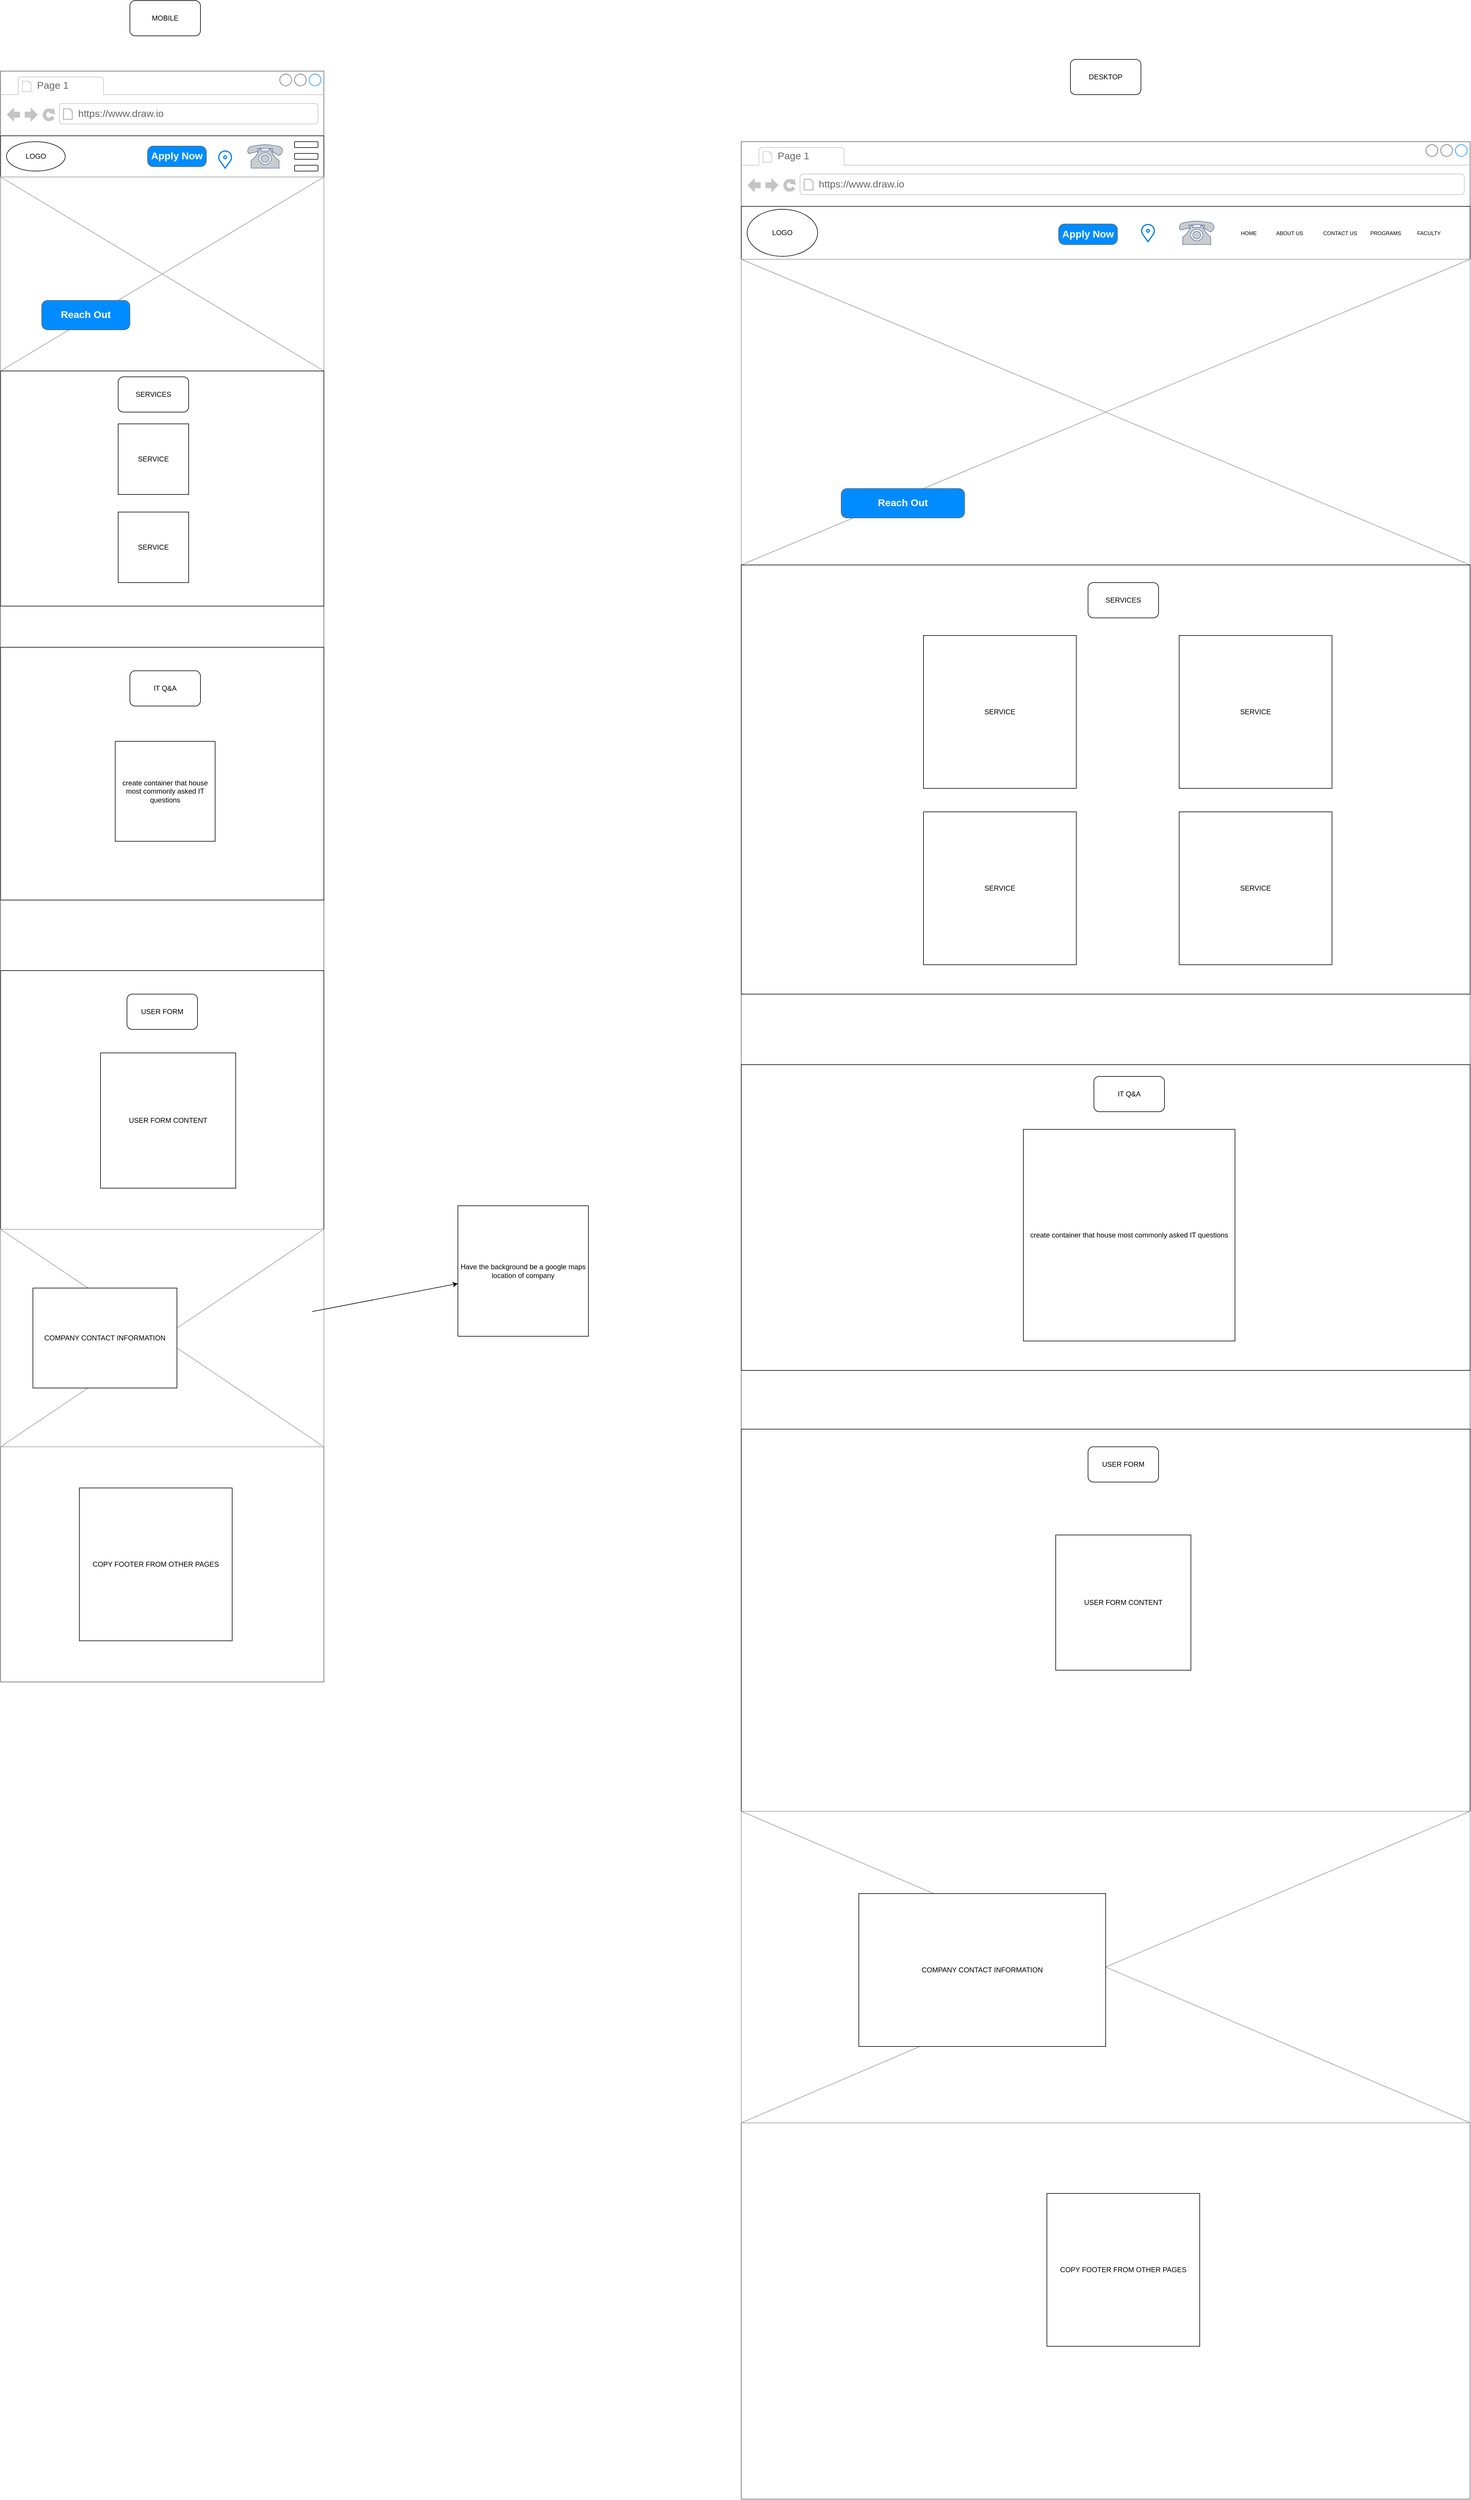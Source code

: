 <mxfile>
    <diagram id="OCOxIiG1aps9YisCH7-Z" name="Page-1">
        <mxGraphModel dx="1626" dy="779" grid="1" gridSize="10" guides="1" tooltips="1" connect="1" arrows="1" fold="1" page="1" pageScale="1" pageWidth="850" pageHeight="1100" math="0" shadow="0">
            <root>
                <mxCell id="0"/>
                <mxCell id="1" parent="0"/>
                <mxCell id="2" value="MOBILE" style="rounded=1;whiteSpace=wrap;html=1;" parent="1" vertex="1">
                    <mxGeometry x="280" y="370" width="120" height="60" as="geometry"/>
                </mxCell>
                <mxCell id="3" value="" style="strokeWidth=1;shadow=0;dashed=0;align=center;html=1;shape=mxgraph.mockup.containers.browserWindow;rSize=0;strokeColor=#666666;strokeColor2=#008cff;strokeColor3=#c4c4c4;mainText=,;recursiveResize=0;" parent="1" vertex="1">
                    <mxGeometry x="60" y="490" width="550" height="2740" as="geometry"/>
                </mxCell>
                <mxCell id="4" value="Page 1" style="strokeWidth=1;shadow=0;dashed=0;align=center;html=1;shape=mxgraph.mockup.containers.anchor;fontSize=17;fontColor=#666666;align=left;" parent="3" vertex="1">
                    <mxGeometry x="60" y="12" width="110" height="26" as="geometry"/>
                </mxCell>
                <mxCell id="5" value="https://www.draw.io" style="strokeWidth=1;shadow=0;dashed=0;align=center;html=1;shape=mxgraph.mockup.containers.anchor;rSize=0;fontSize=17;fontColor=#666666;align=left;" parent="3" vertex="1">
                    <mxGeometry x="130" y="60" width="250" height="26" as="geometry"/>
                </mxCell>
                <mxCell id="6" value="" style="rounded=0;whiteSpace=wrap;html=1;" parent="3" vertex="1">
                    <mxGeometry y="110" width="550" height="70" as="geometry"/>
                </mxCell>
                <mxCell id="7" value="" style="rounded=1;whiteSpace=wrap;html=1;" parent="3" vertex="1">
                    <mxGeometry x="500" y="120" width="40" height="10" as="geometry"/>
                </mxCell>
                <mxCell id="8" value="" style="rounded=1;whiteSpace=wrap;html=1;" parent="3" vertex="1">
                    <mxGeometry x="500" y="140" width="40" height="10" as="geometry"/>
                </mxCell>
                <mxCell id="9" value="" style="rounded=1;whiteSpace=wrap;html=1;" parent="3" vertex="1">
                    <mxGeometry x="500" y="160" width="40" height="10" as="geometry"/>
                </mxCell>
                <mxCell id="10" value="LOGO" style="ellipse;whiteSpace=wrap;html=1;" parent="3" vertex="1">
                    <mxGeometry x="10" y="120" width="100" height="50" as="geometry"/>
                </mxCell>
                <mxCell id="11" value="" style="fontColor=#0066CC;verticalAlign=top;verticalLabelPosition=bottom;labelPosition=center;align=center;html=1;outlineConnect=0;fillColor=#CCCCCC;strokeColor=#6881B3;gradientColor=none;gradientDirection=north;strokeWidth=2;shape=mxgraph.networks.phone_1;" parent="3" vertex="1">
                    <mxGeometry x="420" y="125" width="60" height="40" as="geometry"/>
                </mxCell>
                <mxCell id="12" value="" style="html=1;verticalLabelPosition=bottom;align=center;labelBackgroundColor=#ffffff;verticalAlign=top;strokeWidth=2;strokeColor=#0080F0;shadow=0;dashed=0;shape=mxgraph.ios7.icons.location;" parent="3" vertex="1">
                    <mxGeometry x="370" y="135" width="24" height="30" as="geometry"/>
                </mxCell>
                <mxCell id="13" value="Apply Now" style="strokeWidth=1;shadow=0;dashed=0;align=center;html=1;shape=mxgraph.mockup.buttons.button;strokeColor=#666666;fontColor=#ffffff;mainText=;buttonStyle=round;fontSize=17;fontStyle=1;fillColor=#008cff;whiteSpace=wrap;" parent="3" vertex="1">
                    <mxGeometry x="250" y="127.5" width="100" height="35" as="geometry"/>
                </mxCell>
                <mxCell id="14" value="" style="verticalLabelPosition=bottom;shadow=0;dashed=0;align=center;html=1;verticalAlign=top;strokeWidth=1;shape=mxgraph.mockup.graphics.simpleIcon;strokeColor=#999999;" parent="3" vertex="1">
                    <mxGeometry y="180" width="550" height="330" as="geometry"/>
                </mxCell>
                <mxCell id="15" value="Reach Out" style="strokeWidth=1;shadow=0;dashed=0;align=center;html=1;shape=mxgraph.mockup.buttons.button;strokeColor=#666666;fontColor=#ffffff;mainText=;buttonStyle=round;fontSize=17;fontStyle=1;fillColor=#008cff;whiteSpace=wrap;" parent="3" vertex="1">
                    <mxGeometry x="70" y="390" width="150" height="50" as="geometry"/>
                </mxCell>
                <mxCell id="16" value="" style="rounded=0;whiteSpace=wrap;html=1;" parent="3" vertex="1">
                    <mxGeometry y="510" width="550" height="400" as="geometry"/>
                </mxCell>
                <mxCell id="17" value="SERVICES" style="rounded=1;whiteSpace=wrap;html=1;" parent="3" vertex="1">
                    <mxGeometry x="200" y="520" width="120" height="60" as="geometry"/>
                </mxCell>
                <mxCell id="18" value="SERVICE" style="whiteSpace=wrap;html=1;aspect=fixed;" parent="3" vertex="1">
                    <mxGeometry x="200" y="600" width="120" height="120" as="geometry"/>
                </mxCell>
                <mxCell id="19" value="SERVICE" style="whiteSpace=wrap;html=1;aspect=fixed;" parent="3" vertex="1">
                    <mxGeometry x="200" y="750" width="120" height="120" as="geometry"/>
                </mxCell>
                <mxCell id="20" value="" style="rounded=0;whiteSpace=wrap;html=1;" parent="3" vertex="1">
                    <mxGeometry y="980" width="550" height="430" as="geometry"/>
                </mxCell>
                <mxCell id="22" value="create container that house most commonly asked IT questions" style="whiteSpace=wrap;html=1;aspect=fixed;" parent="3" vertex="1">
                    <mxGeometry x="195" y="1140" width="170" height="170" as="geometry"/>
                </mxCell>
                <mxCell id="23" value="" style="rounded=0;whiteSpace=wrap;html=1;" parent="3" vertex="1">
                    <mxGeometry y="1530" width="550" height="440" as="geometry"/>
                </mxCell>
                <mxCell id="24" value="USER FORM" style="rounded=1;whiteSpace=wrap;html=1;" parent="3" vertex="1">
                    <mxGeometry x="215" y="1570" width="120" height="60" as="geometry"/>
                </mxCell>
                <mxCell id="25" value="USER FORM CONTENT" style="whiteSpace=wrap;html=1;aspect=fixed;" parent="3" vertex="1">
                    <mxGeometry x="170" y="1670" width="230" height="230" as="geometry"/>
                </mxCell>
                <mxCell id="26" value="" style="verticalLabelPosition=bottom;shadow=0;dashed=0;align=center;html=1;verticalAlign=top;strokeWidth=1;shape=mxgraph.mockup.graphics.simpleIcon;strokeColor=#999999;" parent="3" vertex="1">
                    <mxGeometry y="1970" width="550" height="370" as="geometry"/>
                </mxCell>
                <mxCell id="29" value="COMPANY CONTACT INFORMATION" style="rounded=0;whiteSpace=wrap;html=1;" parent="3" vertex="1">
                    <mxGeometry x="55" y="2070" width="245" height="170" as="geometry"/>
                </mxCell>
                <mxCell id="30" value="COPY FOOTER FROM OTHER PAGES" style="whiteSpace=wrap;html=1;aspect=fixed;" parent="3" vertex="1">
                    <mxGeometry x="134" y="2410" width="260" height="260" as="geometry"/>
                </mxCell>
                <mxCell id="21" value="IT Q&amp;amp;A" style="rounded=1;whiteSpace=wrap;html=1;" parent="1" vertex="1">
                    <mxGeometry x="280" y="1510" width="120" height="60" as="geometry"/>
                </mxCell>
                <mxCell id="27" value="" style="endArrow=classic;html=1;" parent="1" target="28" edge="1">
                    <mxGeometry width="50" height="50" relative="1" as="geometry">
                        <mxPoint x="590" y="2600" as="sourcePoint"/>
                        <mxPoint x="878" y="2460" as="targetPoint"/>
                    </mxGeometry>
                </mxCell>
                <mxCell id="28" value="Have the background be a google maps location of company" style="whiteSpace=wrap;html=1;aspect=fixed;" parent="1" vertex="1">
                    <mxGeometry x="838" y="2420" width="222" height="222" as="geometry"/>
                </mxCell>
                <mxCell id="31" value="DESKTOP" style="rounded=1;whiteSpace=wrap;html=1;" vertex="1" parent="1">
                    <mxGeometry x="1880" y="470" width="120" height="60" as="geometry"/>
                </mxCell>
                <mxCell id="32" value="" style="strokeWidth=1;shadow=0;dashed=0;align=center;html=1;shape=mxgraph.mockup.containers.browserWindow;rSize=0;strokeColor=#666666;strokeColor2=#008cff;strokeColor3=#c4c4c4;mainText=,;recursiveResize=0;" vertex="1" parent="1">
                    <mxGeometry x="1320" y="610" width="1240" height="4010" as="geometry"/>
                </mxCell>
                <mxCell id="33" value="Page 1" style="strokeWidth=1;shadow=0;dashed=0;align=center;html=1;shape=mxgraph.mockup.containers.anchor;fontSize=17;fontColor=#666666;align=left;" vertex="1" parent="32">
                    <mxGeometry x="60" y="12" width="110" height="26" as="geometry"/>
                </mxCell>
                <mxCell id="34" value="https://www.draw.io" style="strokeWidth=1;shadow=0;dashed=0;align=center;html=1;shape=mxgraph.mockup.containers.anchor;rSize=0;fontSize=17;fontColor=#666666;align=left;" vertex="1" parent="32">
                    <mxGeometry x="130" y="60" width="250" height="26" as="geometry"/>
                </mxCell>
                <mxCell id="35" value="&lt;font style=&quot;font-size: 9px;&quot;&gt;&lt;span style=&quot;white-space: pre;&quot;&gt;&lt;span style=&quot;white-space: pre;&quot;&gt;&#9;&lt;/span&gt;&lt;span style=&quot;white-space: pre;&quot;&gt;&#9;&lt;/span&gt;&lt;span style=&quot;white-space: pre;&quot;&gt;&#9;&lt;/span&gt;&lt;span style=&quot;white-space: pre;&quot;&gt;&#9;&lt;/span&gt;&lt;span style=&quot;white-space: pre;&quot;&gt;&#9;&lt;/span&gt;&lt;span style=&quot;white-space: pre;&quot;&gt;&#9;&lt;/span&gt;&lt;span style=&quot;white-space: pre;&quot;&gt;&#9;&lt;/span&gt;&lt;span style=&quot;white-space: pre;&quot;&gt;&#9;&lt;/span&gt;&lt;span style=&quot;white-space: pre;&quot;&gt;&#9;&lt;/span&gt;&lt;span style=&quot;white-space: pre;&quot;&gt;&#9;&lt;/span&gt;&lt;span style=&quot;white-space: pre;&quot;&gt;&#9;&lt;/span&gt;&lt;span style=&quot;white-space: pre;&quot;&gt;&#9;&lt;/span&gt;&lt;span style=&quot;white-space: pre;&quot;&gt;&#9;&lt;/span&gt;&lt;span style=&quot;white-space: pre;&quot;&gt;&#9;&lt;/span&gt;&lt;span style=&quot;white-space: pre;&quot;&gt;&#9;&lt;/span&gt;&lt;span style=&quot;white-space: pre;&quot;&gt;&#9;&lt;/span&gt;&lt;span style=&quot;white-space: pre;&quot;&gt;&#9;&lt;/span&gt;&lt;span style=&quot;white-space: pre;&quot;&gt;&#9;&lt;/span&gt;&lt;span style=&quot;white-space: pre;&quot;&gt;&#9;&lt;/span&gt;&lt;span style=&quot;white-space: pre;&quot;&gt;&#9;&lt;/span&gt;&lt;span style=&quot;white-space: pre;&quot;&gt;&#9;&lt;/span&gt;&lt;span style=&quot;white-space: pre;&quot;&gt;&#9;&lt;/span&gt;&lt;span style=&quot;white-space: pre;&quot;&gt;&#9;&lt;/span&gt;&lt;span style=&quot;white-space: pre;&quot;&gt;&#9;&lt;/span&gt;&lt;span style=&quot;white-space: pre;&quot;&gt;&#9;&lt;/span&gt;&lt;span style=&quot;white-space: pre;&quot;&gt;&#9;&lt;/span&gt;&lt;span style=&quot;white-space: pre;&quot;&gt;&#9;&lt;/span&gt;&lt;span style=&quot;white-space: pre;&quot;&gt;&#9;&lt;/span&gt;&lt;span style=&quot;white-space: pre;&quot;&gt;&#9;&lt;/span&gt;&lt;span style=&quot;white-space: pre;&quot;&gt;&#9;&lt;/span&gt;&lt;span style=&quot;white-space: pre;&quot;&gt;&#9;&lt;/span&gt;&lt;span style=&quot;white-space: pre;&quot;&gt;&#9;&lt;/span&gt;&lt;span style=&quot;white-space: pre;&quot;&gt;&#9;&lt;/span&gt;&lt;span style=&quot;white-space: pre;&quot;&gt;&#9;&lt;/span&gt;&lt;span style=&quot;white-space: pre;&quot;&gt;&#9;&lt;/span&gt;&lt;span style=&quot;white-space: pre;&quot;&gt;&#9;&lt;/span&gt;&lt;span style=&quot;white-space: pre;&quot;&gt;&#9;&lt;/span&gt;&lt;span style=&quot;white-space: pre;&quot;&gt;&#9;&lt;/span&gt;&#9;&lt;/span&gt;&lt;span style=&quot;white-space: pre;&quot;&gt;&#9;&lt;/span&gt;&lt;span style=&quot;white-space: pre;&quot;&gt;&#9;&lt;/span&gt;&lt;span style=&quot;white-space: pre;&quot;&gt;&#9;&lt;/span&gt;HOME&lt;span style=&quot;white-space: pre;&quot;&gt;&#9;&lt;/span&gt;&lt;span style=&quot;white-space: pre;&quot;&gt;&#9;&lt;/span&gt;ABOUT US&lt;span style=&quot;white-space: pre;&quot;&gt;&#9;&lt;/span&gt;&lt;span style=&quot;white-space: pre;&quot;&gt;&#9;&lt;/span&gt;CONTACT US&lt;span style=&quot;white-space: pre;&quot;&gt;&#9;&lt;/span&gt;&lt;span style=&quot;white-space: pre;&quot;&gt;&#9;&lt;/span&gt;PROGRAMS&lt;span style=&quot;white-space: pre;&quot;&gt;&#9;&lt;/span&gt;&lt;span style=&quot;white-space: pre;&quot;&gt;&#9;&lt;/span&gt;FACULTY&lt;span style=&quot;white-space: pre;&quot;&gt;&#9;&lt;/span&gt;&lt;span style=&quot;white-space: pre;&quot;&gt;&#9;&lt;/span&gt;&lt;/font&gt;" style="rounded=0;whiteSpace=wrap;html=1;" vertex="1" parent="32">
                    <mxGeometry y="110" width="1240" height="90" as="geometry"/>
                </mxCell>
                <mxCell id="36" value="LOGO" style="ellipse;whiteSpace=wrap;html=1;" vertex="1" parent="32">
                    <mxGeometry x="10" y="115" width="120" height="80" as="geometry"/>
                </mxCell>
                <mxCell id="37" value="" style="fontColor=#0066CC;verticalAlign=top;verticalLabelPosition=bottom;labelPosition=center;align=center;html=1;outlineConnect=0;fillColor=#CCCCCC;strokeColor=#6881B3;gradientColor=none;gradientDirection=north;strokeWidth=2;shape=mxgraph.networks.phone_1;" vertex="1" parent="32">
                    <mxGeometry x="745" y="135" width="60" height="40" as="geometry"/>
                </mxCell>
                <mxCell id="38" value="" style="html=1;verticalLabelPosition=bottom;align=center;labelBackgroundColor=#ffffff;verticalAlign=top;strokeWidth=2;strokeColor=#0080F0;shadow=0;dashed=0;shape=mxgraph.ios7.icons.location;" vertex="1" parent="32">
                    <mxGeometry x="680" y="140" width="24" height="30" as="geometry"/>
                </mxCell>
                <mxCell id="39" value="Apply Now" style="strokeWidth=1;shadow=0;dashed=0;align=center;html=1;shape=mxgraph.mockup.buttons.button;strokeColor=#666666;fontColor=#ffffff;mainText=;buttonStyle=round;fontSize=17;fontStyle=1;fillColor=#008cff;whiteSpace=wrap;" vertex="1" parent="32">
                    <mxGeometry x="540" y="140" width="100" height="35" as="geometry"/>
                </mxCell>
                <mxCell id="40" value="" style="verticalLabelPosition=bottom;shadow=0;dashed=0;align=center;html=1;verticalAlign=top;strokeWidth=1;shape=mxgraph.mockup.graphics.simpleIcon;strokeColor=#999999;fontSize=9;" vertex="1" parent="32">
                    <mxGeometry y="200" width="1240" height="520" as="geometry"/>
                </mxCell>
                <mxCell id="41" value="Reach Out" style="strokeWidth=1;shadow=0;dashed=0;align=center;html=1;shape=mxgraph.mockup.buttons.button;strokeColor=#666666;fontColor=#ffffff;mainText=;buttonStyle=round;fontSize=17;fontStyle=1;fillColor=#008cff;whiteSpace=wrap;" vertex="1" parent="32">
                    <mxGeometry x="170" y="590" width="210" height="50" as="geometry"/>
                </mxCell>
                <mxCell id="42" value="" style="rounded=0;whiteSpace=wrap;html=1;fontSize=9;" vertex="1" parent="32">
                    <mxGeometry y="720" width="1240" height="730" as="geometry"/>
                </mxCell>
                <mxCell id="43" value="SERVICES" style="rounded=1;whiteSpace=wrap;html=1;" vertex="1" parent="32">
                    <mxGeometry x="590" y="750" width="120" height="60" as="geometry"/>
                </mxCell>
                <mxCell id="44" value="SERVICE" style="whiteSpace=wrap;html=1;aspect=fixed;" vertex="1" parent="32">
                    <mxGeometry x="310" y="840" width="260" height="260" as="geometry"/>
                </mxCell>
                <mxCell id="45" value="SERVICE" style="whiteSpace=wrap;html=1;aspect=fixed;" vertex="1" parent="32">
                    <mxGeometry x="310" y="1140" width="260" height="260" as="geometry"/>
                </mxCell>
                <mxCell id="46" value="SERVICE" style="whiteSpace=wrap;html=1;aspect=fixed;" vertex="1" parent="32">
                    <mxGeometry x="745" y="840" width="260" height="260" as="geometry"/>
                </mxCell>
                <mxCell id="47" value="SERVICE" style="whiteSpace=wrap;html=1;aspect=fixed;" vertex="1" parent="32">
                    <mxGeometry x="745" y="1140" width="260" height="260" as="geometry"/>
                </mxCell>
                <mxCell id="48" value="" style="rounded=0;whiteSpace=wrap;html=1;fontSize=9;" vertex="1" parent="32">
                    <mxGeometry y="1570" width="1240" height="520" as="geometry"/>
                </mxCell>
                <mxCell id="49" value="IT Q&amp;amp;A" style="rounded=1;whiteSpace=wrap;html=1;" vertex="1" parent="32">
                    <mxGeometry x="600" y="1590" width="120" height="60" as="geometry"/>
                </mxCell>
                <mxCell id="50" value="create container that house most commonly asked IT questions" style="whiteSpace=wrap;html=1;aspect=fixed;" vertex="1" parent="32">
                    <mxGeometry x="480" y="1680" width="360" height="360" as="geometry"/>
                </mxCell>
                <mxCell id="51" value="" style="rounded=0;whiteSpace=wrap;html=1;fontSize=9;" vertex="1" parent="32">
                    <mxGeometry y="2190" width="1240" height="650" as="geometry"/>
                </mxCell>
                <mxCell id="52" value="USER FORM" style="rounded=1;whiteSpace=wrap;html=1;" vertex="1" parent="32">
                    <mxGeometry x="590" y="2220" width="120" height="60" as="geometry"/>
                </mxCell>
                <mxCell id="53" value="USER FORM CONTENT" style="whiteSpace=wrap;html=1;aspect=fixed;" vertex="1" parent="32">
                    <mxGeometry x="535" y="2370" width="230" height="230" as="geometry"/>
                </mxCell>
                <mxCell id="54" value="" style="verticalLabelPosition=bottom;shadow=0;dashed=0;align=center;html=1;verticalAlign=top;strokeWidth=1;shape=mxgraph.mockup.graphics.simpleIcon;strokeColor=#999999;fontSize=9;" vertex="1" parent="32">
                    <mxGeometry y="2840" width="1240" height="530" as="geometry"/>
                </mxCell>
                <mxCell id="55" value="COMPANY CONTACT INFORMATION" style="rounded=0;whiteSpace=wrap;html=1;" vertex="1" parent="32">
                    <mxGeometry x="200" y="2980" width="420" height="260" as="geometry"/>
                </mxCell>
                <mxCell id="56" value="COPY FOOTER FROM OTHER PAGES" style="whiteSpace=wrap;html=1;aspect=fixed;" vertex="1" parent="32">
                    <mxGeometry x="520" y="3490" width="260" height="260" as="geometry"/>
                </mxCell>
            </root>
        </mxGraphModel>
    </diagram>
</mxfile>